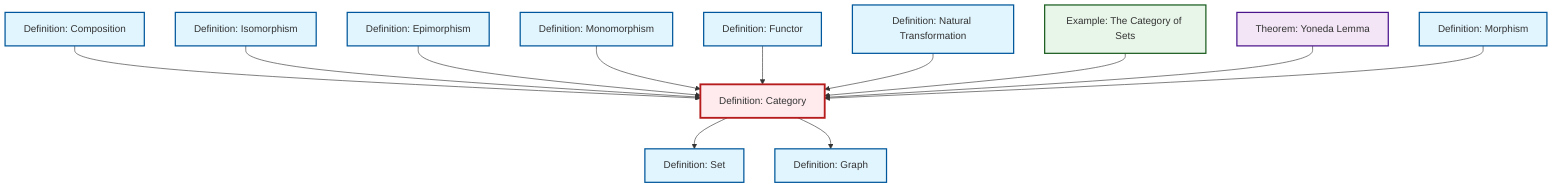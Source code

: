 graph TD
    classDef definition fill:#e1f5fe,stroke:#01579b,stroke-width:2px
    classDef theorem fill:#f3e5f5,stroke:#4a148c,stroke-width:2px
    classDef axiom fill:#fff3e0,stroke:#e65100,stroke-width:2px
    classDef example fill:#e8f5e9,stroke:#1b5e20,stroke-width:2px
    classDef current fill:#ffebee,stroke:#b71c1c,stroke-width:3px
    def-composition["Definition: Composition"]:::definition
    def-epimorphism["Definition: Epimorphism"]:::definition
    def-natural-transformation["Definition: Natural Transformation"]:::definition
    def-isomorphism["Definition: Isomorphism"]:::definition
    def-category["Definition: Category"]:::definition
    def-graph["Definition: Graph"]:::definition
    def-set["Definition: Set"]:::definition
    def-functor["Definition: Functor"]:::definition
    thm-yoneda["Theorem: Yoneda Lemma"]:::theorem
    def-morphism["Definition: Morphism"]:::definition
    def-monomorphism["Definition: Monomorphism"]:::definition
    ex-set-category["Example: The Category of Sets"]:::example
    def-composition --> def-category
    def-isomorphism --> def-category
    def-epimorphism --> def-category
    def-monomorphism --> def-category
    def-functor --> def-category
    def-category --> def-set
    def-natural-transformation --> def-category
    ex-set-category --> def-category
    thm-yoneda --> def-category
    def-category --> def-graph
    def-morphism --> def-category
    class def-category current